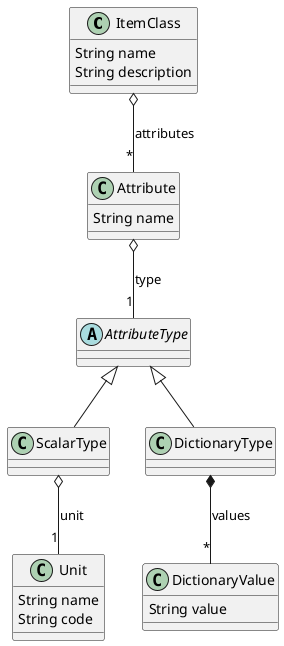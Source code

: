 @startuml

class ItemClass {
    String name
    String description
}

class Attribute {
    String name
}
abstract class AttributeType
class ScalarType
class DictionaryType
class DictionaryValue {
    String value
}

class Unit {
    String name
    String code
}

AttributeType <|-- ScalarType
AttributeType <|-- DictionaryType
ScalarType o-- "1" Unit: unit
DictionaryType *-- "*" DictionaryValue: values

Attribute o-- "1" AttributeType: type

ItemClass o-- "*" Attribute: attributes

@enduml